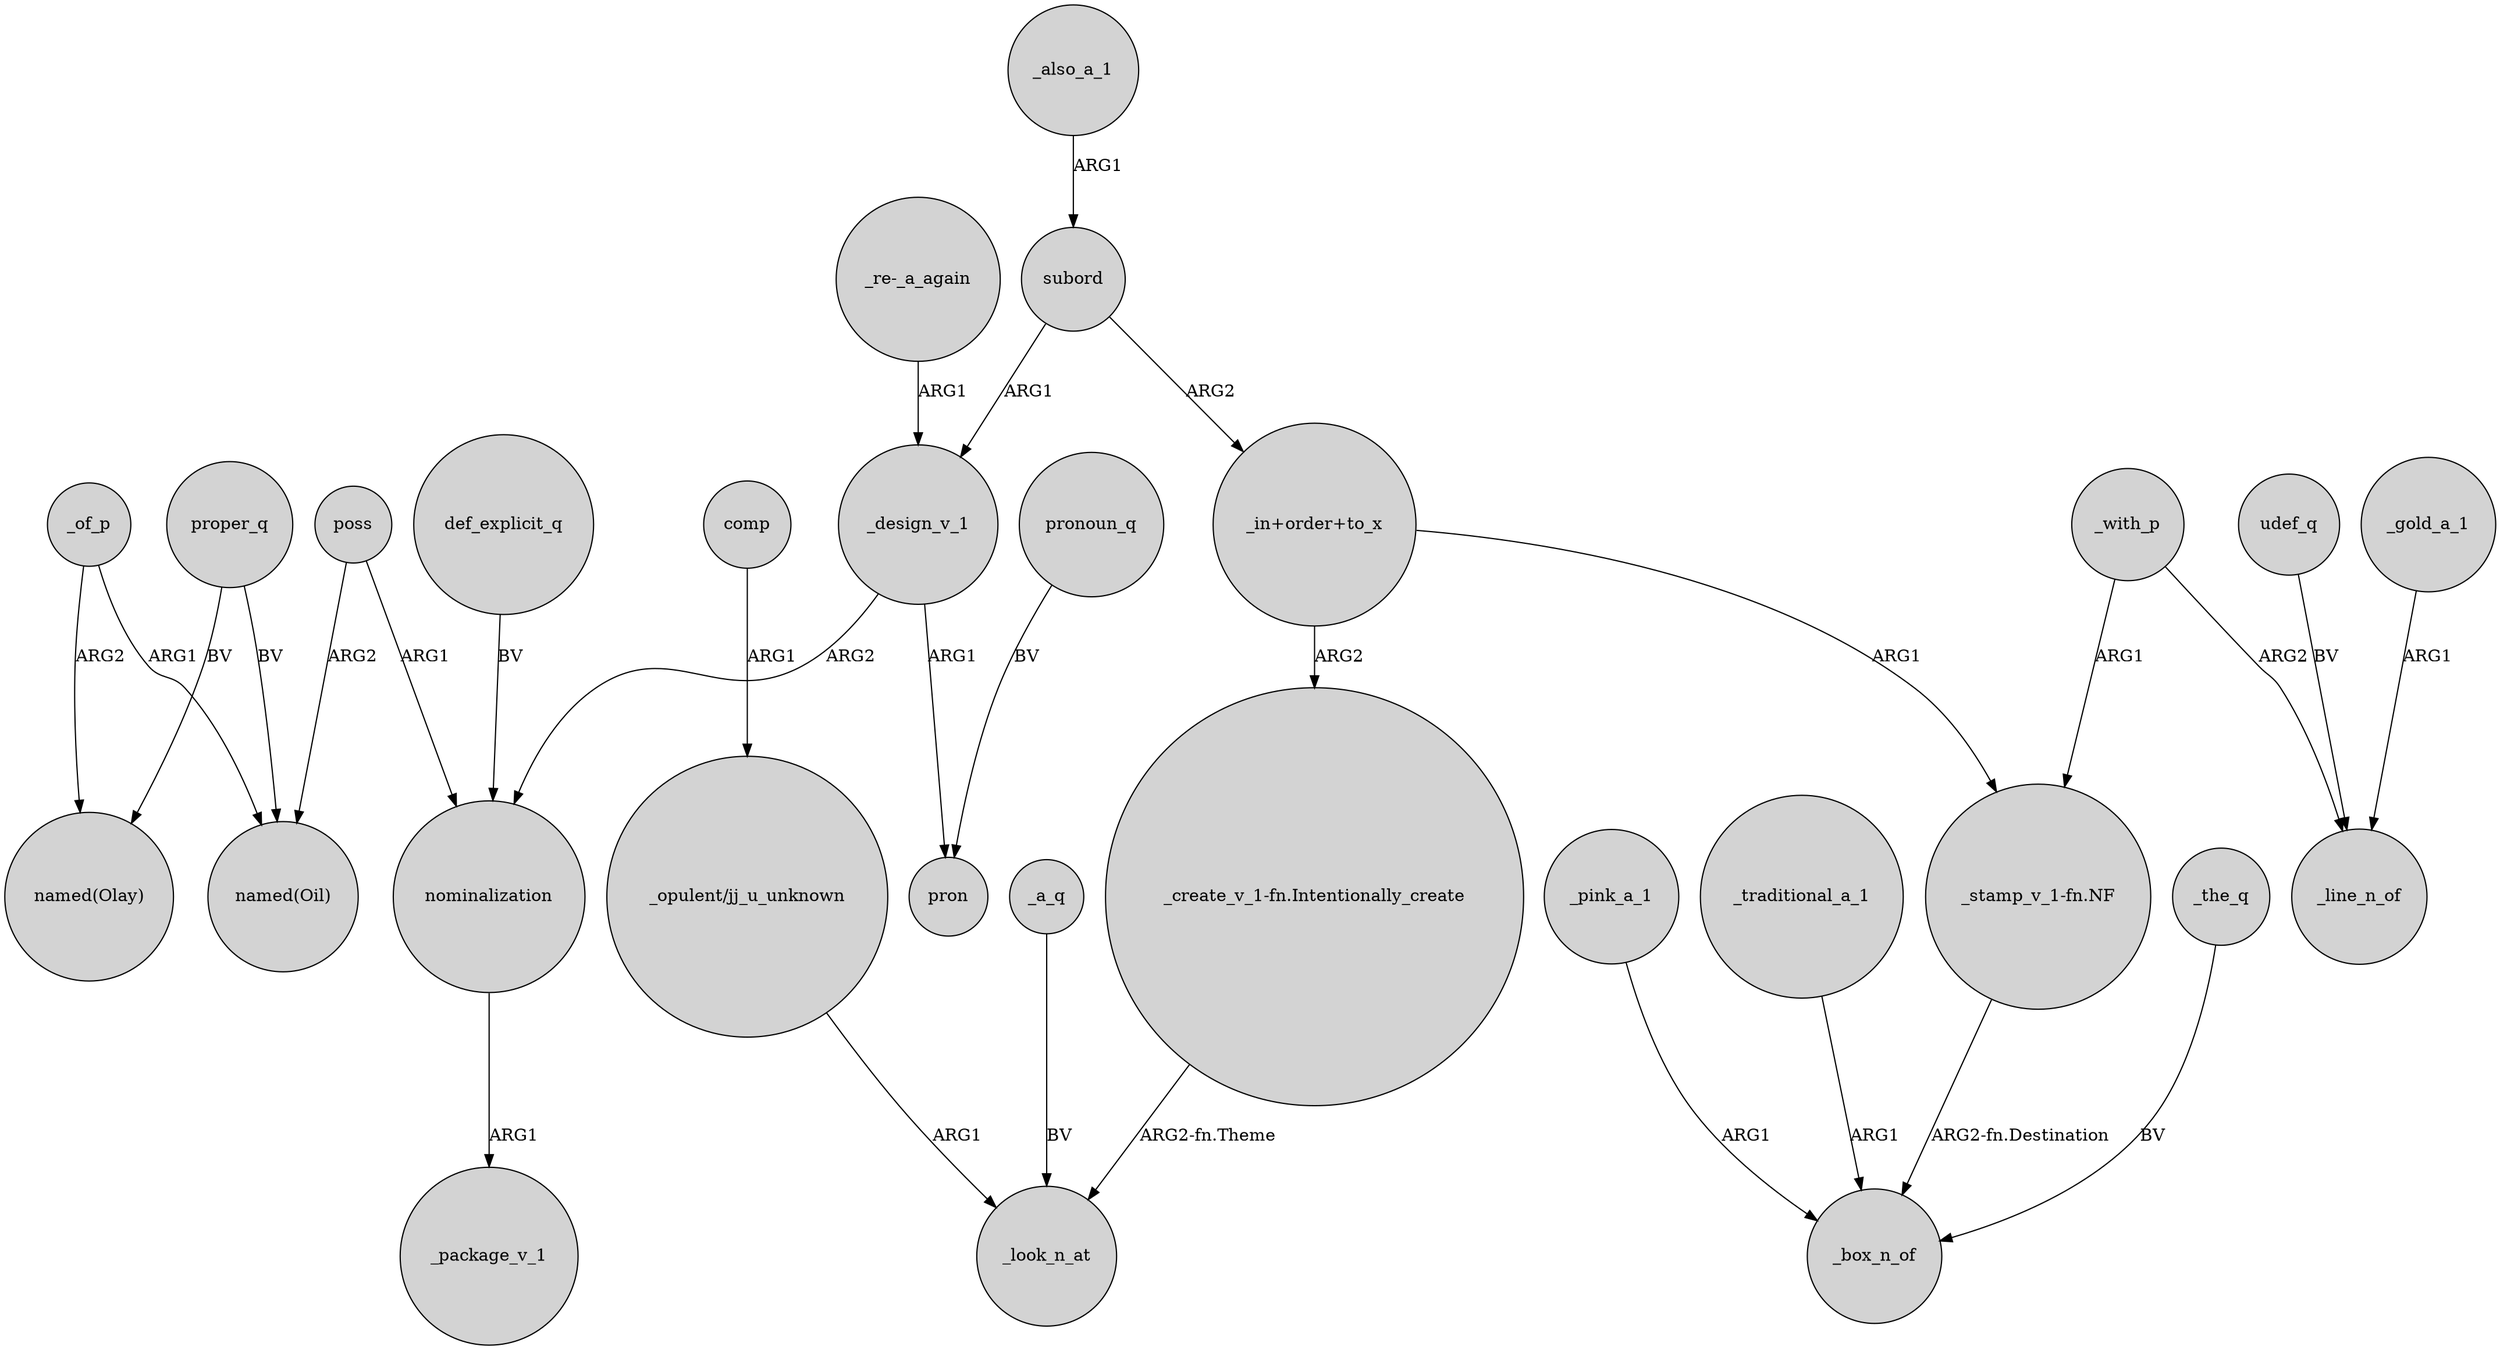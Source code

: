 digraph {
	node [shape=circle style=filled]
	_of_p -> "named(Oil)" [label=ARG1]
	"_in+order+to_x" -> "_create_v_1-fn.Intentionally_create" [label=ARG2]
	_design_v_1 -> pron [label=ARG1]
	_design_v_1 -> nominalization [label=ARG2]
	_pink_a_1 -> _box_n_of [label=ARG1]
	_traditional_a_1 -> _box_n_of [label=ARG1]
	_with_p -> _line_n_of [label=ARG2]
	poss -> nominalization [label=ARG1]
	_of_p -> "named(Olay)" [label=ARG2]
	comp -> "_opulent/jj_u_unknown" [label=ARG1]
	pronoun_q -> pron [label=BV]
	proper_q -> "named(Oil)" [label=BV]
	nominalization -> _package_v_1 [label=ARG1]
	_gold_a_1 -> _line_n_of [label=ARG1]
	subord -> _design_v_1 [label=ARG1]
	_with_p -> "_stamp_v_1-fn.NF" [label=ARG1]
	_also_a_1 -> subord [label=ARG1]
	udef_q -> _line_n_of [label=BV]
	"_in+order+to_x" -> "_stamp_v_1-fn.NF" [label=ARG1]
	"_create_v_1-fn.Intentionally_create" -> _look_n_at [label="ARG2-fn.Theme"]
	def_explicit_q -> nominalization [label=BV]
	proper_q -> "named(Olay)" [label=BV]
	"_re-_a_again" -> _design_v_1 [label=ARG1]
	subord -> "_in+order+to_x" [label=ARG2]
	_the_q -> _box_n_of [label=BV]
	"_opulent/jj_u_unknown" -> _look_n_at [label=ARG1]
	poss -> "named(Oil)" [label=ARG2]
	_a_q -> _look_n_at [label=BV]
	"_stamp_v_1-fn.NF" -> _box_n_of [label="ARG2-fn.Destination"]
}

